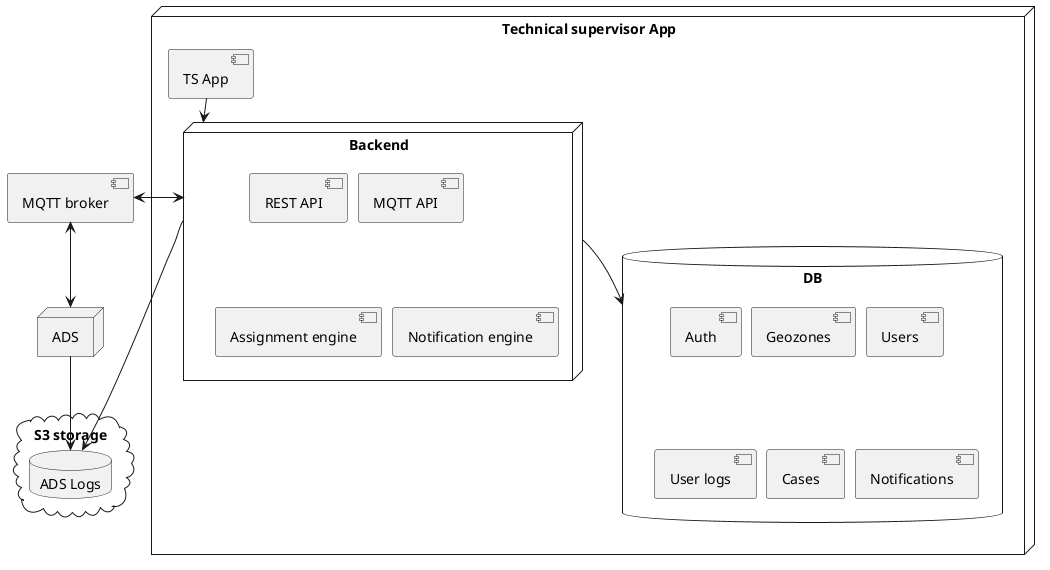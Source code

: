 @startuml
skinparam nodesep 10
skinparam ranksep 5
' skinparam BoxPadding 1

scale 1.0

node "Technical supervisor App" as ts {
    component "TS App" as gui

    node "Backend" as backend {
        component "REST API"
        component "MQTT API"
        component "Assignment engine"
        component "Notification engine"
    }

    database "DB" as db {
        component "Auth"
        component "Geozones"
        component "Users"
        component "User logs"
        component "Cases"
        component "Notifications"
    }
}

node "ADS" as ads

component "MQTT broker" as mqtt_broker

cloud "S3 storage" {
    database "ADS Logs" as ads_db {
        ' component "Sensors"
    } 
}

backend --> db
ads -down-> ads_db
ads <-up-> mqtt_broker
mqtt_broker <--left-> backend
backend -> ads_db
gui -down-> backend
@enduml
